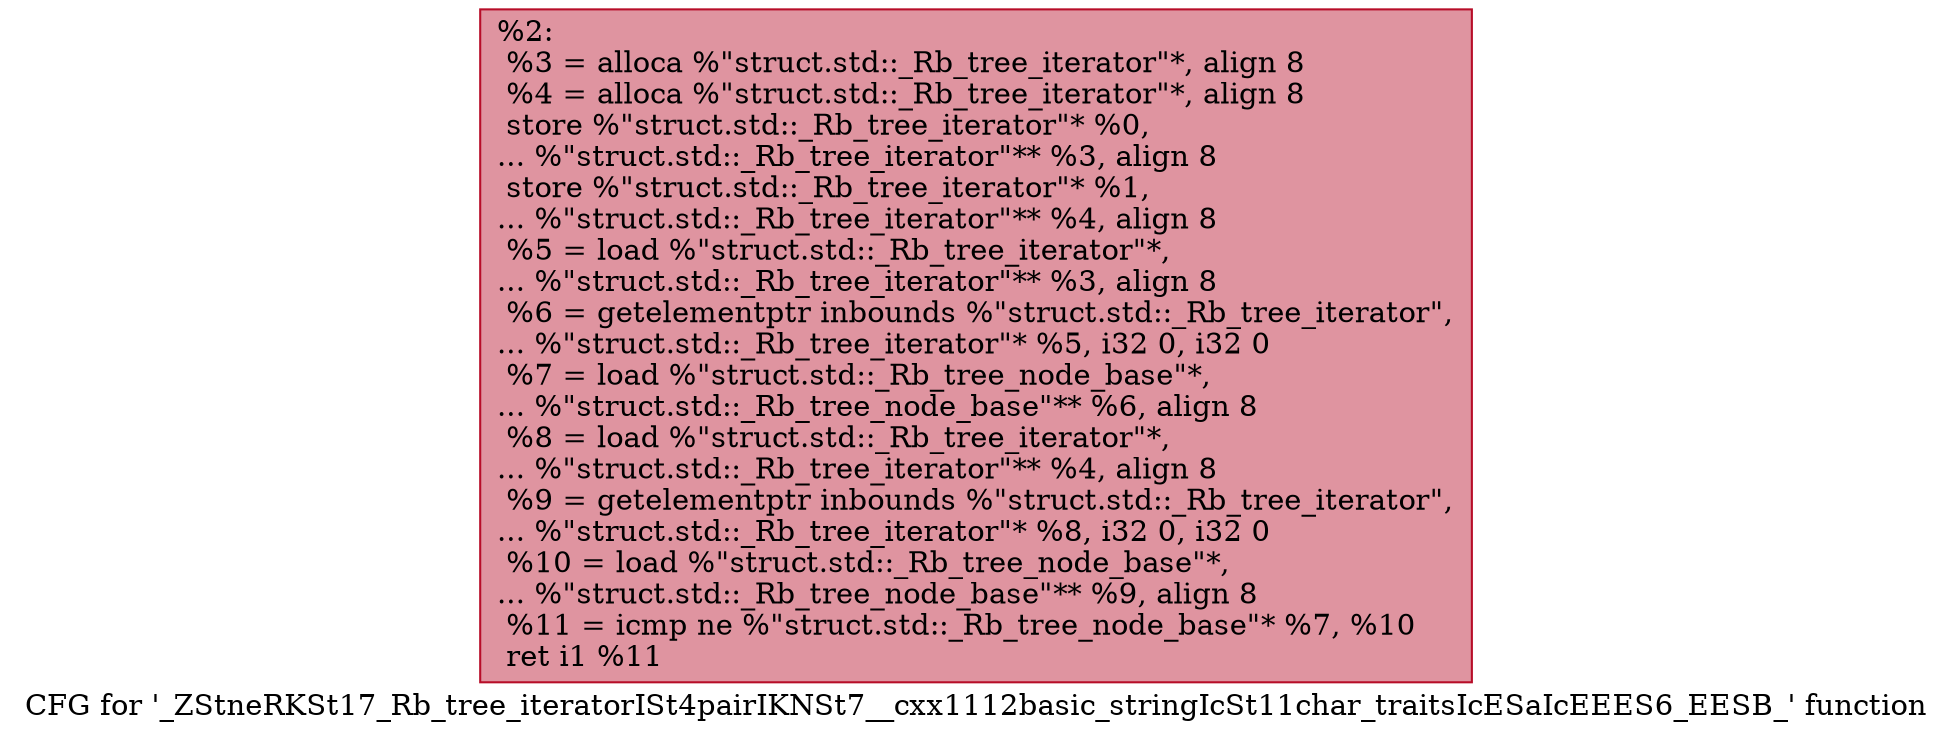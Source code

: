 digraph "CFG for '_ZStneRKSt17_Rb_tree_iteratorISt4pairIKNSt7__cxx1112basic_stringIcSt11char_traitsIcESaIcEEES6_EESB_' function" {
	label="CFG for '_ZStneRKSt17_Rb_tree_iteratorISt4pairIKNSt7__cxx1112basic_stringIcSt11char_traitsIcESaIcEEES6_EESB_' function";

	Node0x55c2c0e4c730 [shape=record,color="#b70d28ff", style=filled, fillcolor="#b70d2870",label="{%2:\l  %3 = alloca %\"struct.std::_Rb_tree_iterator\"*, align 8\l  %4 = alloca %\"struct.std::_Rb_tree_iterator\"*, align 8\l  store %\"struct.std::_Rb_tree_iterator\"* %0,\l... %\"struct.std::_Rb_tree_iterator\"** %3, align 8\l  store %\"struct.std::_Rb_tree_iterator\"* %1,\l... %\"struct.std::_Rb_tree_iterator\"** %4, align 8\l  %5 = load %\"struct.std::_Rb_tree_iterator\"*,\l... %\"struct.std::_Rb_tree_iterator\"** %3, align 8\l  %6 = getelementptr inbounds %\"struct.std::_Rb_tree_iterator\",\l... %\"struct.std::_Rb_tree_iterator\"* %5, i32 0, i32 0\l  %7 = load %\"struct.std::_Rb_tree_node_base\"*,\l... %\"struct.std::_Rb_tree_node_base\"** %6, align 8\l  %8 = load %\"struct.std::_Rb_tree_iterator\"*,\l... %\"struct.std::_Rb_tree_iterator\"** %4, align 8\l  %9 = getelementptr inbounds %\"struct.std::_Rb_tree_iterator\",\l... %\"struct.std::_Rb_tree_iterator\"* %8, i32 0, i32 0\l  %10 = load %\"struct.std::_Rb_tree_node_base\"*,\l... %\"struct.std::_Rb_tree_node_base\"** %9, align 8\l  %11 = icmp ne %\"struct.std::_Rb_tree_node_base\"* %7, %10\l  ret i1 %11\l}"];
}
